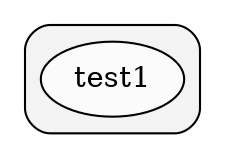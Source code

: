 digraph G {
    graph [rankdir=TB, clusterrank="local"];
    subgraph cluster_G {

        graph [style="filled,rounded",fillcolor="#80808018", label=""];
        test1 [label="test1", style="filled", fillcolor="#ffffffb2", fontcolor="#000000", group="0"];
    }
    }
